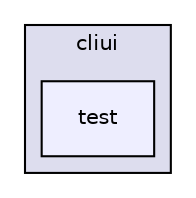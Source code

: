 digraph "gulp-src/node_modules/gulp-uglify/node_modules/uglify-js/node_modules/yargs/node_modules/cliui/test" {
  compound=true
  node [ fontsize="10", fontname="Helvetica"];
  edge [ labelfontsize="10", labelfontname="Helvetica"];
  subgraph clusterdir_6c0862ec43f284bd0a14944b33afcc4d {
    graph [ bgcolor="#ddddee", pencolor="black", label="cliui" fontname="Helvetica", fontsize="10", URL="dir_6c0862ec43f284bd0a14944b33afcc4d.html"]
  dir_d8a8d4fd7298e17c06ec4903814c9249 [shape=box, label="test", style="filled", fillcolor="#eeeeff", pencolor="black", URL="dir_d8a8d4fd7298e17c06ec4903814c9249.html"];
  }
}
